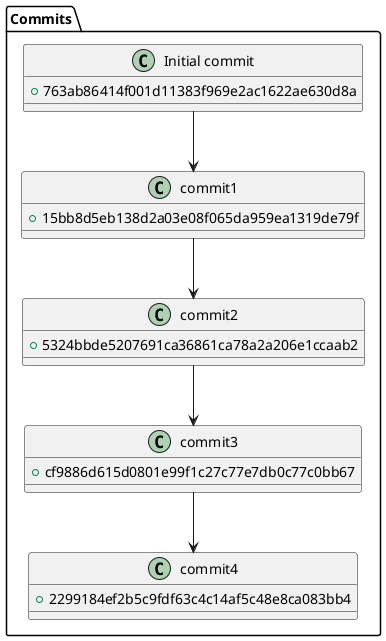 @startuml
!define RECTANGLE class
package "Commits" {
    RECTANGLE "Initial commit" as 763ab86{
        + 763ab86414f001d11383f969e2ac1622ae630d8a
    }
    RECTANGLE "commit1" as 15bb8d5{
        + 15bb8d5eb138d2a03e08f065da959ea1319de79f
    }
    763ab86 --> 15bb8d5
    RECTANGLE "commit2" as 5324bbd{
        + 5324bbde5207691ca36861ca78a2a206e1ccaab2
    }
    15bb8d5 --> 5324bbd
    RECTANGLE "commit3" as cf9886d{
        + cf9886d615d0801e99f1c27c77e7db0c77c0bb67
    }
    5324bbd --> cf9886d
    RECTANGLE "commit4" as 2299184{
        + 2299184ef2b5c9fdf63c4c14af5c48e8ca083bb4
    }
    cf9886d --> 2299184
}
@enduml
